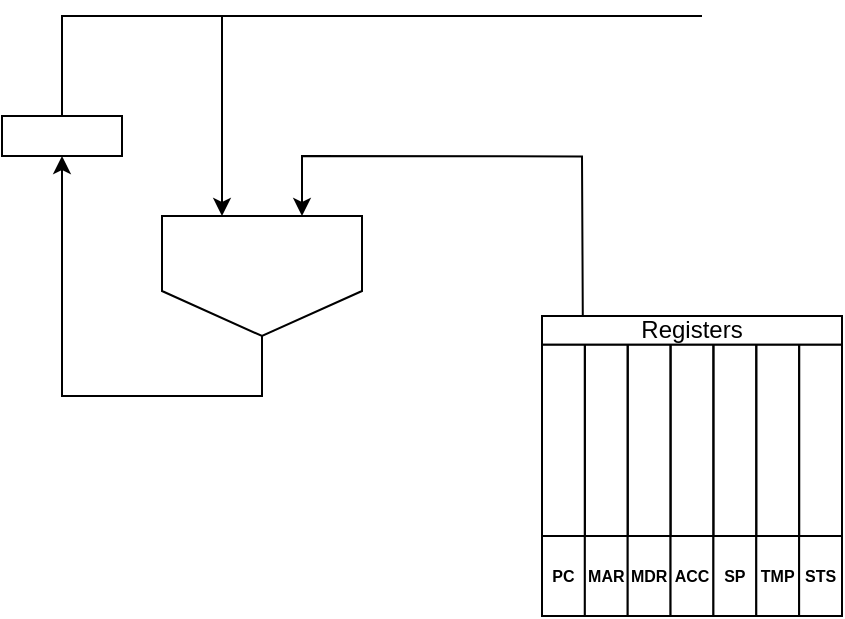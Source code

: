 <mxfile version="28.1.2">
  <diagram name="Page-1" id="kT-m-YI2jD5vehZx2se5">
    <mxGraphModel dx="1188" dy="729" grid="1" gridSize="10" guides="1" tooltips="1" connect="1" arrows="1" fold="1" page="1" pageScale="1" pageWidth="850" pageHeight="1100" math="0" shadow="0">
      <root>
        <mxCell id="0" />
        <mxCell id="1" parent="0" />
        <mxCell id="8s_kXZUZj0DTmQ1OPTsr-1" value="" style="shape=offPageConnector;whiteSpace=wrap;html=1;points=[[0,0,0,0,0],[0,0.25,0,0,0],[0,0.5,0,0,0],[0,0.75,0,0,0],[0,1,0,0,0],[0.25,0,0,0,0],[0.25,1,0,0,0],[0.5,0,0,0,0],[0.5,1,0,0,10],[0.75,0,0,0,0],[0.75,1,0,0,0],[1,0,0,0,0],[1,0.25,0,0,0],[1,0.5,0,0,0],[1,0.75,0,0,0],[1,1,0,0,0]];" vertex="1" parent="1">
          <mxGeometry x="290" y="190" width="100" height="60" as="geometry" />
        </mxCell>
        <mxCell id="8s_kXZUZj0DTmQ1OPTsr-6" value="" style="orthogonalLoop=1;jettySize=auto;html=1;rounded=0;entryX=0.5;entryY=1;entryDx=0;entryDy=0;" edge="1" parent="1" target="8s_kXZUZj0DTmQ1OPTsr-11">
          <mxGeometry width="80" relative="1" as="geometry">
            <mxPoint x="340" y="250" as="sourcePoint" />
            <mxPoint x="240" y="220" as="targetPoint" />
            <Array as="points">
              <mxPoint x="340" y="280" />
              <mxPoint x="240" y="280" />
            </Array>
          </mxGeometry>
        </mxCell>
        <mxCell id="8s_kXZUZj0DTmQ1OPTsr-12" style="edgeStyle=none;rounded=0;orthogonalLoop=1;jettySize=auto;html=1;exitX=0.5;exitY=0;exitDx=0;exitDy=0;entryX=0.3;entryY=0;entryDx=0;entryDy=0;entryPerimeter=0;" edge="1" parent="1" source="8s_kXZUZj0DTmQ1OPTsr-11" target="8s_kXZUZj0DTmQ1OPTsr-1">
          <mxGeometry relative="1" as="geometry">
            <mxPoint x="320" y="120" as="targetPoint" />
            <mxPoint x="240" y="130" as="sourcePoint" />
            <Array as="points">
              <mxPoint x="240" y="90" />
              <mxPoint x="560" y="90" />
              <mxPoint x="320" y="90" />
            </Array>
          </mxGeometry>
        </mxCell>
        <mxCell id="8s_kXZUZj0DTmQ1OPTsr-11" value="" style="rounded=0;whiteSpace=wrap;html=1;" vertex="1" parent="1">
          <mxGeometry x="210" y="140" width="60" height="20" as="geometry" />
        </mxCell>
        <mxCell id="8s_kXZUZj0DTmQ1OPTsr-82" value="" style="group" vertex="1" connectable="0" parent="1">
          <mxGeometry x="480" y="240" width="150" height="150" as="geometry" />
        </mxCell>
        <mxCell id="8s_kXZUZj0DTmQ1OPTsr-67" value="PC" style="swimlane;startSize=40;direction=west;movable=1;resizable=1;rotatable=1;deletable=1;editable=1;locked=0;connectable=1;fontSize=8;container=0;" vertex="1" parent="8s_kXZUZj0DTmQ1OPTsr-82">
          <mxGeometry y="14.286" width="21.429" height="135.714" as="geometry">
            <mxRectangle y="15.238" width="40" height="190" as="alternateBounds" />
          </mxGeometry>
        </mxCell>
        <mxCell id="8s_kXZUZj0DTmQ1OPTsr-77" value="MAR" style="swimlane;startSize=40;direction=west;movable=1;resizable=1;rotatable=1;deletable=1;editable=1;locked=0;connectable=1;fontSize=8;container=0;" vertex="1" parent="8s_kXZUZj0DTmQ1OPTsr-82">
          <mxGeometry x="21.429" y="14.286" width="21.429" height="135.714" as="geometry">
            <mxRectangle x="30" width="70" height="40" as="alternateBounds" />
          </mxGeometry>
        </mxCell>
        <mxCell id="8s_kXZUZj0DTmQ1OPTsr-76" value="MDR" style="swimlane;startSize=40;direction=west;movable=1;resizable=1;rotatable=1;deletable=1;editable=1;locked=0;connectable=1;fontSize=8;container=0;" vertex="1" parent="8s_kXZUZj0DTmQ1OPTsr-82">
          <mxGeometry x="42.857" y="14.286" width="21.429" height="135.714" as="geometry" />
        </mxCell>
        <mxCell id="8s_kXZUZj0DTmQ1OPTsr-75" value="ACC" style="swimlane;startSize=40;direction=west;movable=1;resizable=1;rotatable=1;deletable=1;editable=1;locked=0;connectable=1;fontSize=8;container=0;" vertex="1" parent="8s_kXZUZj0DTmQ1OPTsr-82">
          <mxGeometry x="64.286" y="14.286" width="21.429" height="135.714" as="geometry" />
        </mxCell>
        <mxCell id="8s_kXZUZj0DTmQ1OPTsr-74" value="SP" style="swimlane;startSize=40;direction=west;movable=1;resizable=1;rotatable=1;deletable=1;editable=1;locked=0;connectable=1;fontSize=8;container=0;" vertex="1" parent="8s_kXZUZj0DTmQ1OPTsr-82">
          <mxGeometry x="85.714" y="14.286" width="21.429" height="135.714" as="geometry" />
        </mxCell>
        <mxCell id="8s_kXZUZj0DTmQ1OPTsr-73" value="TMP" style="swimlane;startSize=40;direction=west;movable=1;resizable=1;rotatable=1;deletable=1;editable=1;locked=0;connectable=1;fontSize=8;container=0;" vertex="1" parent="8s_kXZUZj0DTmQ1OPTsr-82">
          <mxGeometry x="107.143" y="14.286" width="21.429" height="135.714" as="geometry" />
        </mxCell>
        <mxCell id="8s_kXZUZj0DTmQ1OPTsr-72" value="STS" style="swimlane;startSize=40;direction=west;movable=1;resizable=1;rotatable=1;deletable=1;editable=1;locked=0;connectable=1;fontSize=8;container=0;" vertex="1" parent="8s_kXZUZj0DTmQ1OPTsr-82">
          <mxGeometry x="128.571" y="14.286" width="21.429" height="135.714" as="geometry" />
        </mxCell>
        <mxCell id="8s_kXZUZj0DTmQ1OPTsr-80" value="Registers" style="rounded=0;whiteSpace=wrap;html=1;movable=1;resizable=1;rotatable=1;deletable=1;editable=1;locked=0;connectable=1;container=0;" vertex="1" parent="8s_kXZUZj0DTmQ1OPTsr-82">
          <mxGeometry width="150" height="14.287" as="geometry" />
        </mxCell>
        <mxCell id="8s_kXZUZj0DTmQ1OPTsr-86" value="" style="endArrow=classic;html=1;rounded=0;exitX=0.136;exitY=-0.017;exitDx=0;exitDy=0;exitPerimeter=0;" edge="1" parent="1">
          <mxGeometry width="50" height="50" relative="1" as="geometry">
            <mxPoint x="500.4" y="239.997" as="sourcePoint" />
            <mxPoint x="360" y="190" as="targetPoint" />
            <Array as="points">
              <mxPoint x="500" y="160.24" />
              <mxPoint x="360" y="160" />
            </Array>
          </mxGeometry>
        </mxCell>
      </root>
    </mxGraphModel>
  </diagram>
</mxfile>
